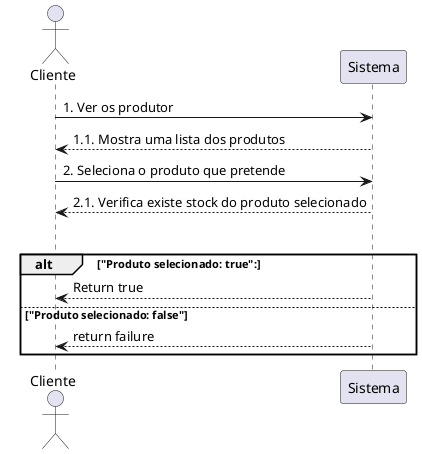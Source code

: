 @startuml
actor Cliente as c
participant "Sistema" as s

c -> s: 1. Ver os produtor
s --> c: 1.1. Mostra uma lista dos produtos
c -> s: 2. Seleciona o produto que pretende
s --> c: 2.1. Verifica existe stock do produto selecionado
alt
    alt "Produto selecionado: true":
        s-->c: Return true
    else "Produto selecionado: false"
        s-->c: return failure
end
@enduml